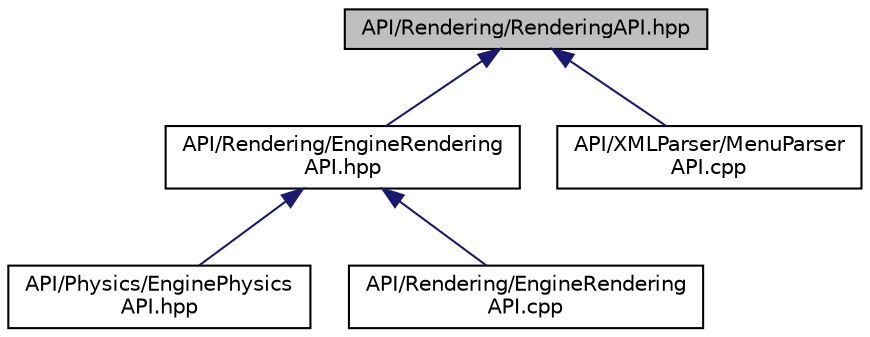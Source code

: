 digraph "API/Rendering/RenderingAPI.hpp"
{
 // LATEX_PDF_SIZE
  edge [fontname="Helvetica",fontsize="10",labelfontname="Helvetica",labelfontsize="10"];
  node [fontname="Helvetica",fontsize="10",shape=record];
  Node1 [label="API/Rendering/RenderingAPI.hpp",height=0.2,width=0.4,color="black", fillcolor="grey75", style="filled", fontcolor="black",tooltip=" "];
  Node1 -> Node2 [dir="back",color="midnightblue",fontsize="10",style="solid",fontname="Helvetica"];
  Node2 [label="API/Rendering/EngineRendering\lAPI.hpp",height=0.2,width=0.4,color="black", fillcolor="white", style="filled",URL="$_engine_rendering_a_p_i_8hpp.html",tooltip=" "];
  Node2 -> Node3 [dir="back",color="midnightblue",fontsize="10",style="solid",fontname="Helvetica"];
  Node3 [label="API/Physics/EnginePhysics\lAPI.hpp",height=0.2,width=0.4,color="black", fillcolor="white", style="filled",URL="$_engine_physics_a_p_i_8hpp.html",tooltip=" "];
  Node2 -> Node4 [dir="back",color="midnightblue",fontsize="10",style="solid",fontname="Helvetica"];
  Node4 [label="API/Rendering/EngineRendering\lAPI.cpp",height=0.2,width=0.4,color="black", fillcolor="white", style="filled",URL="$_engine_rendering_a_p_i_8cpp.html",tooltip=" "];
  Node1 -> Node5 [dir="back",color="midnightblue",fontsize="10",style="solid",fontname="Helvetica"];
  Node5 [label="API/XMLParser/MenuParser\lAPI.cpp",height=0.2,width=0.4,color="black", fillcolor="white", style="filled",URL="$_menu_parser_a_p_i_8cpp.html",tooltip=" "];
}
